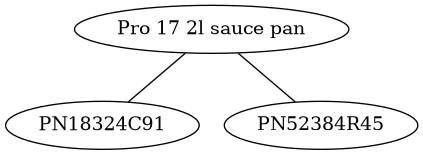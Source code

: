 @startuml
graph GraphRep {
"Pro 17 2l sauce pan" -- "PN18324C91"
"Pro 17 2l sauce pan" -- "PN52384R45"
}
@enduml
